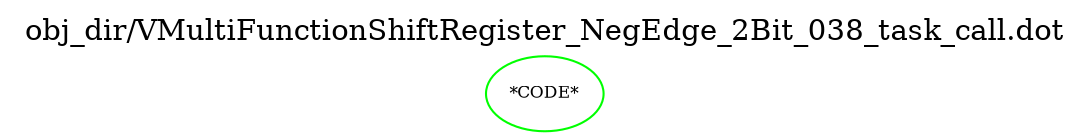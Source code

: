 digraph v3graph {
	graph	[label="obj_dir/VMultiFunctionShiftRegister_NegEdge_2Bit_038_task_call.dot",
		 labelloc=t, labeljust=l,
		 //size="7.5,10",
		 rankdir=TB];
	n0	[fontsize=8 label="*CODE*", color=green];
}
